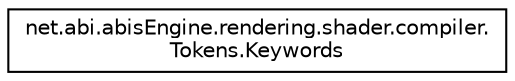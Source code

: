 digraph "Graphical Class Hierarchy"
{
 // LATEX_PDF_SIZE
  edge [fontname="Helvetica",fontsize="10",labelfontname="Helvetica",labelfontsize="10"];
  node [fontname="Helvetica",fontsize="10",shape=record];
  rankdir="LR";
  Node0 [label="net.abi.abisEngine.rendering.shader.compiler.\lTokens.Keywords",height=0.2,width=0.4,color="black", fillcolor="white", style="filled",URL="$df/d6b/enumnet_1_1abi_1_1abis_engine_1_1rendering_1_1shader_1_1compiler_1_1_tokens_1_1_keywords.html",tooltip=" "];
}
